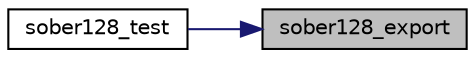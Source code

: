 digraph "sober128_export"
{
 // LATEX_PDF_SIZE
  edge [fontname="Helvetica",fontsize="10",labelfontname="Helvetica",labelfontsize="10"];
  node [fontname="Helvetica",fontsize="10",shape=record];
  rankdir="RL";
  Node24 [label="sober128_export",height=0.2,width=0.4,color="black", fillcolor="grey75", style="filled", fontcolor="black",tooltip="Export the PRNG state."];
  Node24 -> Node25 [dir="back",color="midnightblue",fontsize="10",style="solid",fontname="Helvetica"];
  Node25 [label="sober128_test",height=0.2,width=0.4,color="black", fillcolor="white", style="filled",URL="$sober128_8c.html#ae89334392b56e0cb75d493a5bdba60b7",tooltip="PRNG self-test."];
}
